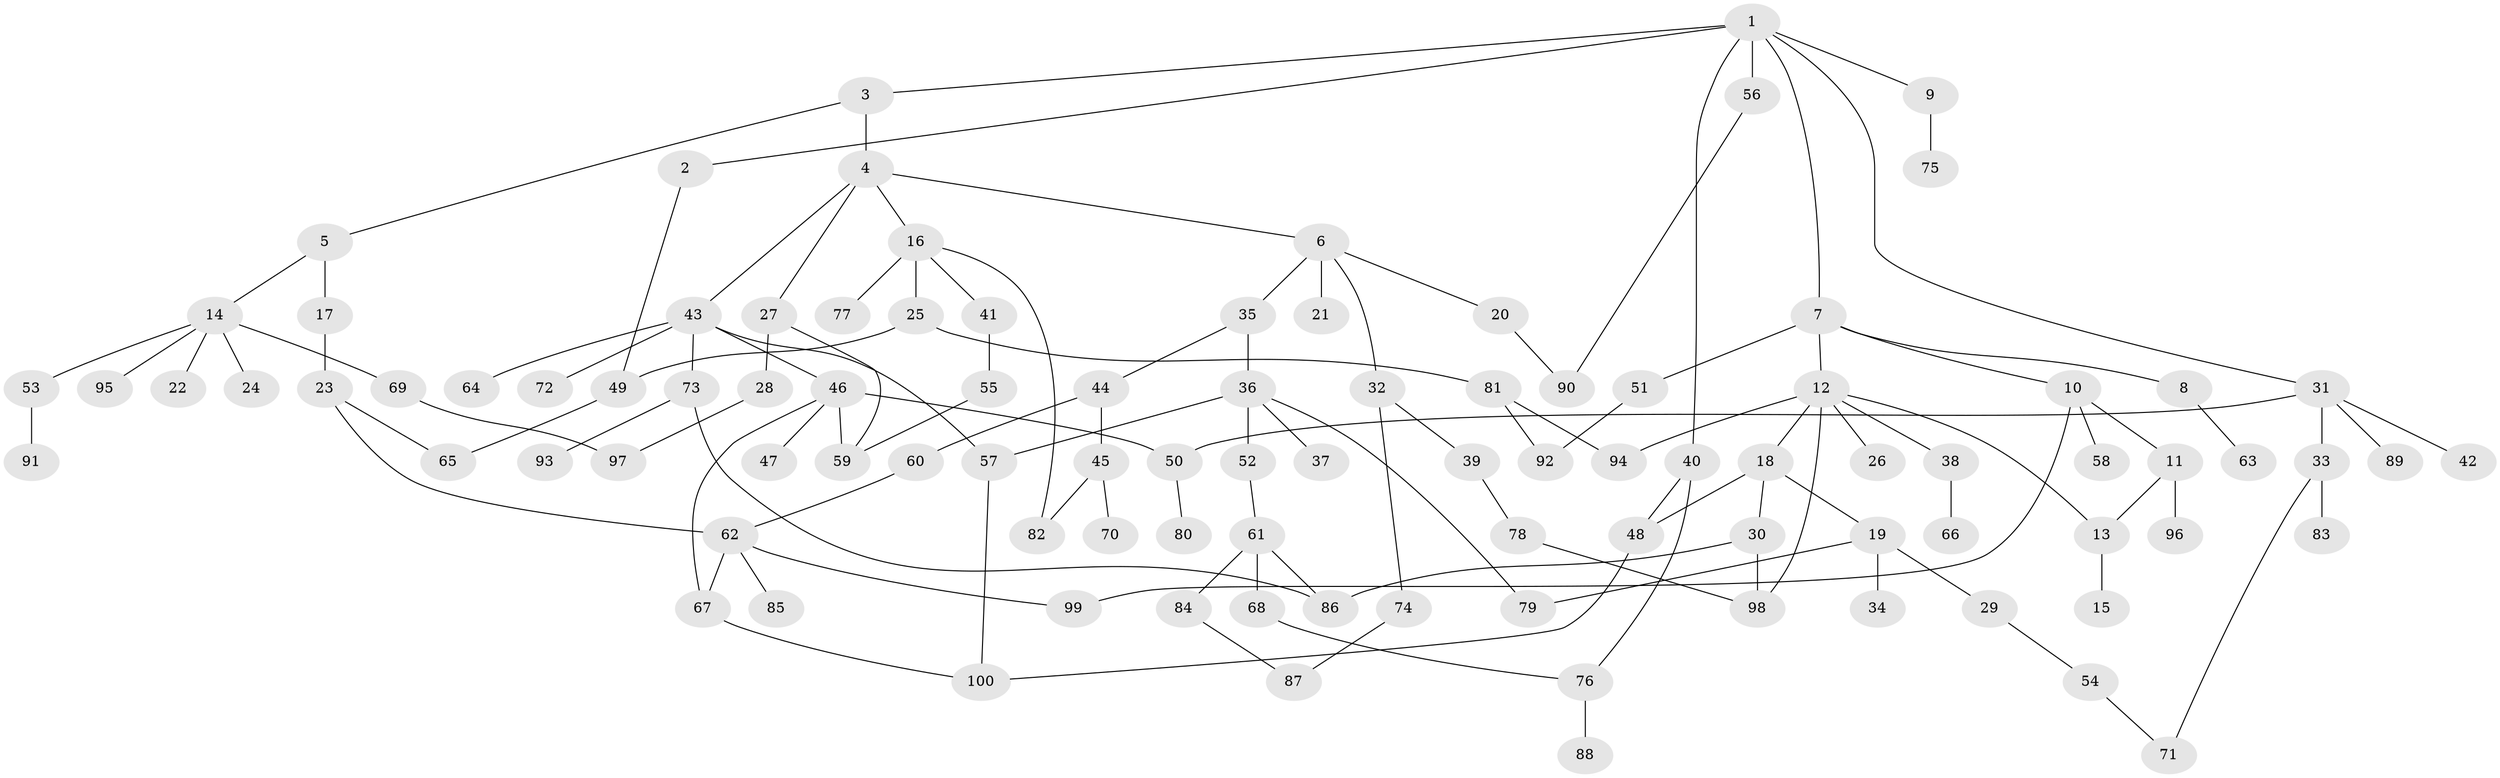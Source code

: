 // Generated by graph-tools (version 1.1) at 2025/11/02/21/25 10:11:06]
// undirected, 100 vertices, 125 edges
graph export_dot {
graph [start="1"]
  node [color=gray90,style=filled];
  1;
  2;
  3;
  4;
  5;
  6;
  7;
  8;
  9;
  10;
  11;
  12;
  13;
  14;
  15;
  16;
  17;
  18;
  19;
  20;
  21;
  22;
  23;
  24;
  25;
  26;
  27;
  28;
  29;
  30;
  31;
  32;
  33;
  34;
  35;
  36;
  37;
  38;
  39;
  40;
  41;
  42;
  43;
  44;
  45;
  46;
  47;
  48;
  49;
  50;
  51;
  52;
  53;
  54;
  55;
  56;
  57;
  58;
  59;
  60;
  61;
  62;
  63;
  64;
  65;
  66;
  67;
  68;
  69;
  70;
  71;
  72;
  73;
  74;
  75;
  76;
  77;
  78;
  79;
  80;
  81;
  82;
  83;
  84;
  85;
  86;
  87;
  88;
  89;
  90;
  91;
  92;
  93;
  94;
  95;
  96;
  97;
  98;
  99;
  100;
  1 -- 2;
  1 -- 3;
  1 -- 7;
  1 -- 9;
  1 -- 31;
  1 -- 40;
  1 -- 56;
  2 -- 49;
  3 -- 4;
  3 -- 5;
  4 -- 6;
  4 -- 16;
  4 -- 27;
  4 -- 43;
  5 -- 14;
  5 -- 17;
  6 -- 20;
  6 -- 21;
  6 -- 32;
  6 -- 35;
  7 -- 8;
  7 -- 10;
  7 -- 12;
  7 -- 51;
  8 -- 63;
  9 -- 75;
  10 -- 11;
  10 -- 58;
  10 -- 99;
  11 -- 13;
  11 -- 96;
  12 -- 18;
  12 -- 26;
  12 -- 38;
  12 -- 94;
  12 -- 98;
  12 -- 13;
  13 -- 15;
  14 -- 22;
  14 -- 24;
  14 -- 53;
  14 -- 69;
  14 -- 95;
  16 -- 25;
  16 -- 41;
  16 -- 77;
  16 -- 82;
  17 -- 23;
  18 -- 19;
  18 -- 30;
  18 -- 48;
  19 -- 29;
  19 -- 34;
  19 -- 79;
  20 -- 90;
  23 -- 62;
  23 -- 65;
  25 -- 81;
  25 -- 49;
  27 -- 28;
  27 -- 59;
  28 -- 97;
  29 -- 54;
  30 -- 86;
  30 -- 98;
  31 -- 33;
  31 -- 42;
  31 -- 50;
  31 -- 89;
  32 -- 39;
  32 -- 74;
  33 -- 71;
  33 -- 83;
  35 -- 36;
  35 -- 44;
  36 -- 37;
  36 -- 52;
  36 -- 57;
  36 -- 79;
  38 -- 66;
  39 -- 78;
  40 -- 48;
  40 -- 76;
  41 -- 55;
  43 -- 46;
  43 -- 64;
  43 -- 72;
  43 -- 73;
  43 -- 57;
  44 -- 45;
  44 -- 60;
  45 -- 70;
  45 -- 82;
  46 -- 47;
  46 -- 59;
  46 -- 67;
  46 -- 50;
  48 -- 100;
  49 -- 65;
  50 -- 80;
  51 -- 92;
  52 -- 61;
  53 -- 91;
  54 -- 71;
  55 -- 59;
  56 -- 90;
  57 -- 100;
  60 -- 62;
  61 -- 68;
  61 -- 84;
  61 -- 86;
  62 -- 67;
  62 -- 85;
  62 -- 99;
  67 -- 100;
  68 -- 76;
  69 -- 97;
  73 -- 93;
  73 -- 86;
  74 -- 87;
  76 -- 88;
  78 -- 98;
  81 -- 92;
  81 -- 94;
  84 -- 87;
}
